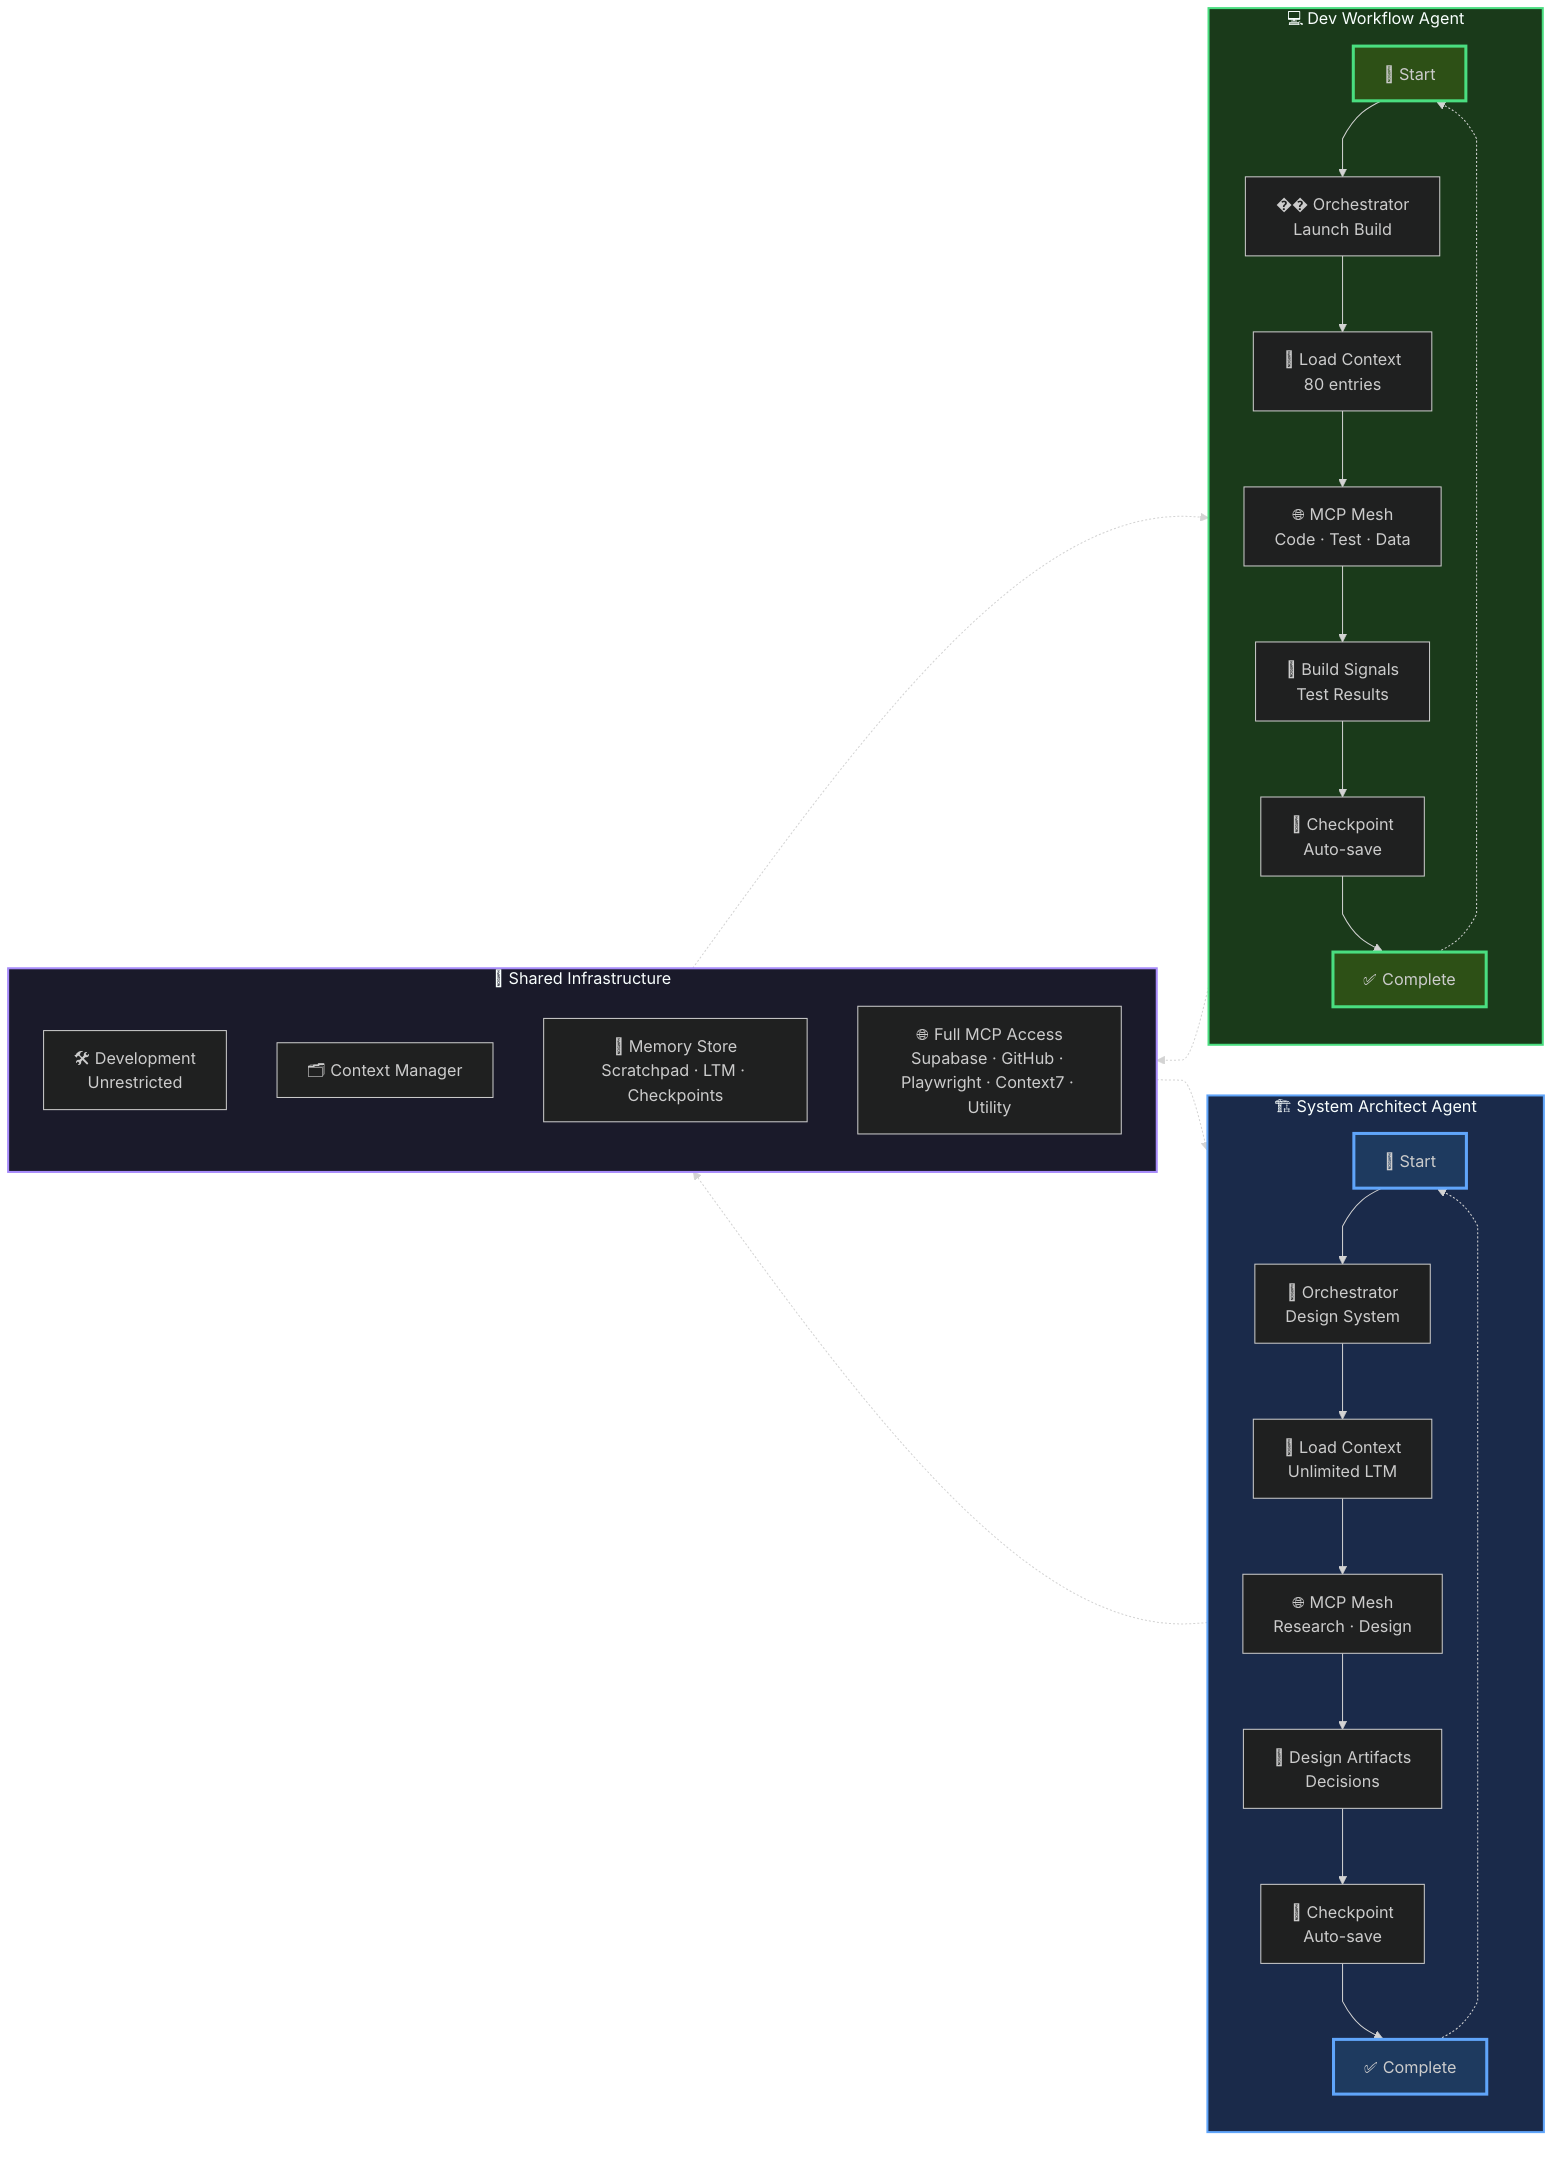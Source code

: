 %%{init: { "theme": "dark", "fontFamily": "Inter", "flowchart": { "htmlLabels": false, "curve": "monotoneX" } }}%%
flowchart LR
    subgraph DEV_FLOW["💻 Dev Workflow Agent"]
        direction TB
        DEV_START["🚀 Start"]
        DEV_ORCH["�� Orchestrator<br/>Launch Build"]
        DEV_MEM["🧠 Load Context<br/>80 entries"]
        DEV_MCP["🌐 MCP Mesh<br/>Code · Test · Data"]
        DEV_SIG["📡 Build Signals<br/>Test Results"]
        DEV_SAVE["💾 Checkpoint<br/>Auto-save"]
        DEV_END["✅ Complete"]
        
        DEV_START --> DEV_ORCH
        DEV_ORCH --> DEV_MEM
        DEV_MEM --> DEV_MCP
        DEV_MCP --> DEV_SIG
        DEV_SIG --> DEV_SAVE
        DEV_SAVE --> DEV_END
        DEV_END -.-> DEV_START
    end

    subgraph ARCH_FLOW["🏗️ System Architect Agent"]
        direction TB
        ARCH_START["🚀 Start"]
        ARCH_ORCH["🧠 Orchestrator<br/>Design System"]
        ARCH_MEM["🧠 Load Context<br/>Unlimited LTM"]
        ARCH_MCP["🌐 MCP Mesh<br/>Research · Design"]
        ARCH_SIG["📐 Design Artifacts<br/>Decisions"]
        ARCH_SAVE["💾 Checkpoint<br/>Auto-save"]
        ARCH_END["✅ Complete"]
        
        ARCH_START --> ARCH_ORCH
        ARCH_ORCH --> ARCH_MEM
        ARCH_MEM --> ARCH_MCP
        ARCH_MCP --> ARCH_SIG
        ARCH_SIG --> ARCH_SAVE
        ARCH_SAVE --> ARCH_END
        ARCH_END -.-> ARCH_START
    end

    subgraph SHARED["🔄 Shared Infrastructure"]
        direction TB
        ENV["🛠️ Development<br/>Unrestricted"]
        CM["🗂️ Context Manager"]
        MEMORY["🧠 Memory Store<br/>Scratchpad · LTM · Checkpoints"]
        MCP["🌐 Full MCP Access<br/>Supabase · GitHub · Playwright · Context7 · Utility"]
    end

    DEV_FLOW -.-> SHARED
    ARCH_FLOW -.-> SHARED
    SHARED -.-> DEV_FLOW
    SHARED -.-> ARCH_FLOW

    style DEV_FLOW fill:#1a3a1a,stroke:#4ade80,stroke-width:2px
    style ARCH_FLOW fill:#1a2a4a,stroke:#60a5fa,stroke-width:2px
    style SHARED fill:#1a1a2a,stroke:#a78bfa,stroke-width:2px
    style DEV_START fill:#2d5016,stroke:#4ade80,stroke-width:3px
    style ARCH_START fill:#1e3a5f,stroke:#60a5fa,stroke-width:3px
    style DEV_END fill:#2d5016,stroke:#4ade80,stroke-width:3px
    style ARCH_END fill:#1e3a5f,stroke:#60a5fa,stroke-width:3px